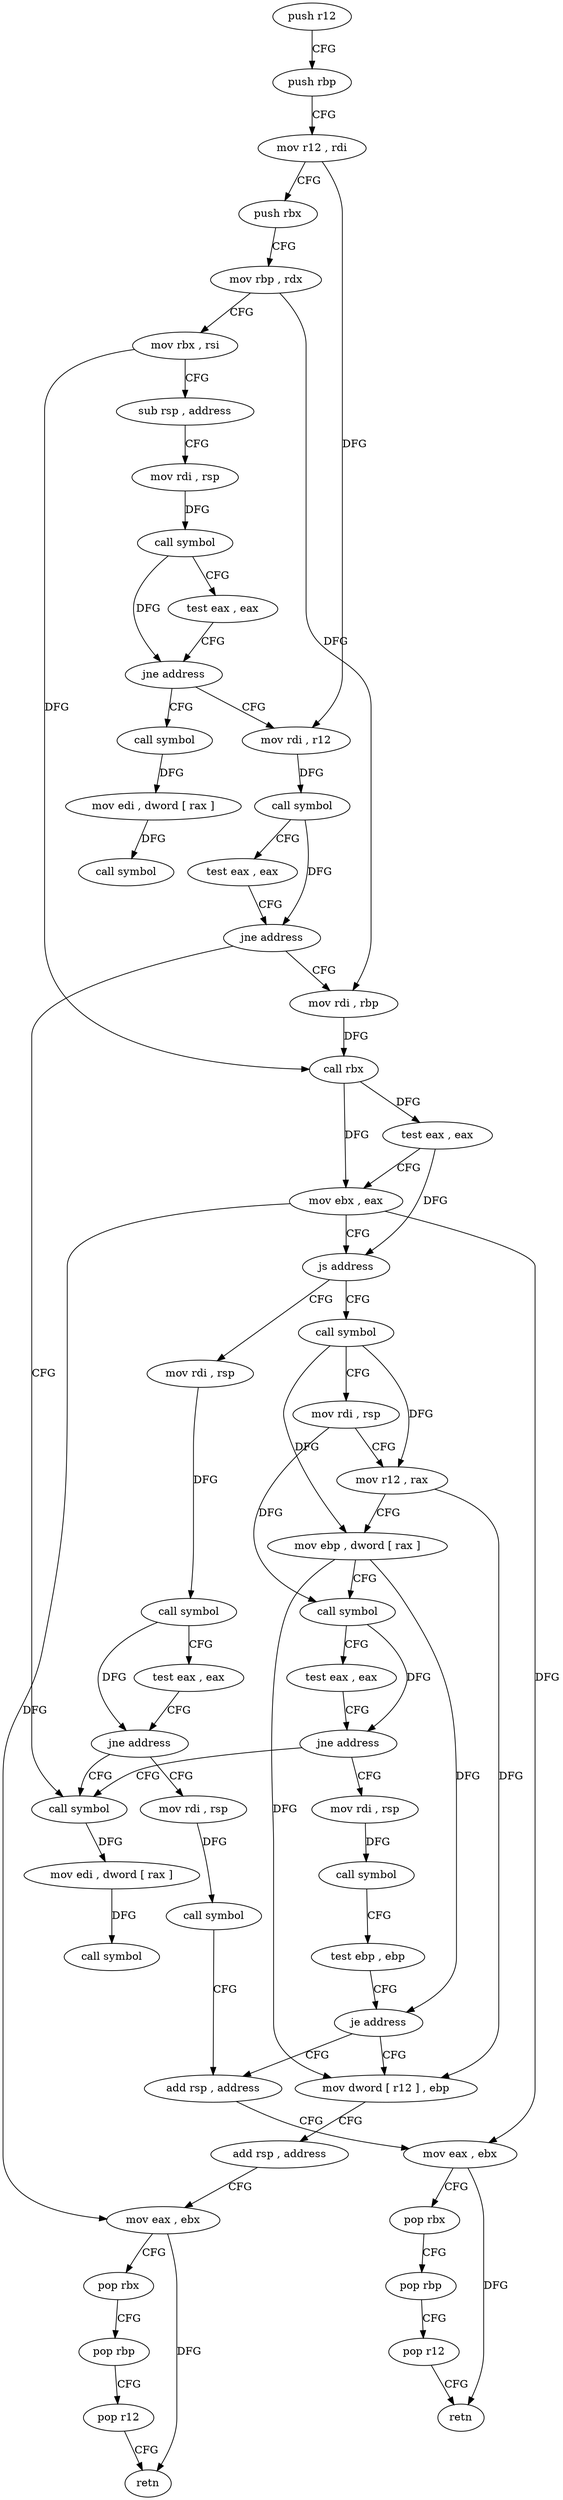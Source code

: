 digraph "func" {
"4260832" [label = "push r12" ]
"4260834" [label = "push rbp" ]
"4260835" [label = "mov r12 , rdi" ]
"4260838" [label = "push rbx" ]
"4260839" [label = "mov rbp , rdx" ]
"4260842" [label = "mov rbx , rsi" ]
"4260845" [label = "sub rsp , address" ]
"4260849" [label = "mov rdi , rsp" ]
"4260852" [label = "call symbol" ]
"4260857" [label = "test eax , eax" ]
"4260859" [label = "jne address" ]
"4260985" [label = "call symbol" ]
"4260861" [label = "mov rdi , r12" ]
"4260990" [label = "mov edi , dword [ rax ]" ]
"4260992" [label = "call symbol" ]
"4260864" [label = "call symbol" ]
"4260869" [label = "test eax , eax" ]
"4260871" [label = "jne address" ]
"4260920" [label = "call symbol" ]
"4260873" [label = "mov rdi , rbp" ]
"4260925" [label = "mov edi , dword [ rax ]" ]
"4260927" [label = "call symbol" ]
"4260876" [label = "call rbx" ]
"4260878" [label = "test eax , eax" ]
"4260880" [label = "mov ebx , eax" ]
"4260882" [label = "js address" ]
"4260936" [label = "call symbol" ]
"4260884" [label = "mov rdi , rsp" ]
"4260941" [label = "mov rdi , rsp" ]
"4260944" [label = "mov r12 , rax" ]
"4260947" [label = "mov ebp , dword [ rax ]" ]
"4260949" [label = "call symbol" ]
"4260954" [label = "test eax , eax" ]
"4260956" [label = "jne address" ]
"4260958" [label = "mov rdi , rsp" ]
"4260887" [label = "call symbol" ]
"4260892" [label = "test eax , eax" ]
"4260894" [label = "jne address" ]
"4260896" [label = "mov rdi , rsp" ]
"4260961" [label = "call symbol" ]
"4260966" [label = "test ebp , ebp" ]
"4260968" [label = "je address" ]
"4260904" [label = "add rsp , address" ]
"4260970" [label = "mov dword [ r12 ] , ebp" ]
"4260899" [label = "call symbol" ]
"4260908" [label = "mov eax , ebx" ]
"4260910" [label = "pop rbx" ]
"4260911" [label = "pop rbp" ]
"4260912" [label = "pop r12" ]
"4260914" [label = "retn" ]
"4260974" [label = "add rsp , address" ]
"4260978" [label = "mov eax , ebx" ]
"4260980" [label = "pop rbx" ]
"4260981" [label = "pop rbp" ]
"4260982" [label = "pop r12" ]
"4260984" [label = "retn" ]
"4260832" -> "4260834" [ label = "CFG" ]
"4260834" -> "4260835" [ label = "CFG" ]
"4260835" -> "4260838" [ label = "CFG" ]
"4260835" -> "4260861" [ label = "DFG" ]
"4260838" -> "4260839" [ label = "CFG" ]
"4260839" -> "4260842" [ label = "CFG" ]
"4260839" -> "4260873" [ label = "DFG" ]
"4260842" -> "4260845" [ label = "CFG" ]
"4260842" -> "4260876" [ label = "DFG" ]
"4260845" -> "4260849" [ label = "CFG" ]
"4260849" -> "4260852" [ label = "DFG" ]
"4260852" -> "4260857" [ label = "CFG" ]
"4260852" -> "4260859" [ label = "DFG" ]
"4260857" -> "4260859" [ label = "CFG" ]
"4260859" -> "4260985" [ label = "CFG" ]
"4260859" -> "4260861" [ label = "CFG" ]
"4260985" -> "4260990" [ label = "DFG" ]
"4260861" -> "4260864" [ label = "DFG" ]
"4260990" -> "4260992" [ label = "DFG" ]
"4260864" -> "4260869" [ label = "CFG" ]
"4260864" -> "4260871" [ label = "DFG" ]
"4260869" -> "4260871" [ label = "CFG" ]
"4260871" -> "4260920" [ label = "CFG" ]
"4260871" -> "4260873" [ label = "CFG" ]
"4260920" -> "4260925" [ label = "DFG" ]
"4260873" -> "4260876" [ label = "DFG" ]
"4260925" -> "4260927" [ label = "DFG" ]
"4260876" -> "4260878" [ label = "DFG" ]
"4260876" -> "4260880" [ label = "DFG" ]
"4260878" -> "4260880" [ label = "CFG" ]
"4260878" -> "4260882" [ label = "DFG" ]
"4260880" -> "4260882" [ label = "CFG" ]
"4260880" -> "4260908" [ label = "DFG" ]
"4260880" -> "4260978" [ label = "DFG" ]
"4260882" -> "4260936" [ label = "CFG" ]
"4260882" -> "4260884" [ label = "CFG" ]
"4260936" -> "4260941" [ label = "CFG" ]
"4260936" -> "4260944" [ label = "DFG" ]
"4260936" -> "4260947" [ label = "DFG" ]
"4260884" -> "4260887" [ label = "DFG" ]
"4260941" -> "4260944" [ label = "CFG" ]
"4260941" -> "4260949" [ label = "DFG" ]
"4260944" -> "4260947" [ label = "CFG" ]
"4260944" -> "4260970" [ label = "DFG" ]
"4260947" -> "4260949" [ label = "CFG" ]
"4260947" -> "4260968" [ label = "DFG" ]
"4260947" -> "4260970" [ label = "DFG" ]
"4260949" -> "4260954" [ label = "CFG" ]
"4260949" -> "4260956" [ label = "DFG" ]
"4260954" -> "4260956" [ label = "CFG" ]
"4260956" -> "4260920" [ label = "CFG" ]
"4260956" -> "4260958" [ label = "CFG" ]
"4260958" -> "4260961" [ label = "DFG" ]
"4260887" -> "4260892" [ label = "CFG" ]
"4260887" -> "4260894" [ label = "DFG" ]
"4260892" -> "4260894" [ label = "CFG" ]
"4260894" -> "4260920" [ label = "CFG" ]
"4260894" -> "4260896" [ label = "CFG" ]
"4260896" -> "4260899" [ label = "DFG" ]
"4260961" -> "4260966" [ label = "CFG" ]
"4260966" -> "4260968" [ label = "CFG" ]
"4260968" -> "4260904" [ label = "CFG" ]
"4260968" -> "4260970" [ label = "CFG" ]
"4260904" -> "4260908" [ label = "CFG" ]
"4260970" -> "4260974" [ label = "CFG" ]
"4260899" -> "4260904" [ label = "CFG" ]
"4260908" -> "4260910" [ label = "CFG" ]
"4260908" -> "4260914" [ label = "DFG" ]
"4260910" -> "4260911" [ label = "CFG" ]
"4260911" -> "4260912" [ label = "CFG" ]
"4260912" -> "4260914" [ label = "CFG" ]
"4260974" -> "4260978" [ label = "CFG" ]
"4260978" -> "4260980" [ label = "CFG" ]
"4260978" -> "4260984" [ label = "DFG" ]
"4260980" -> "4260981" [ label = "CFG" ]
"4260981" -> "4260982" [ label = "CFG" ]
"4260982" -> "4260984" [ label = "CFG" ]
}
